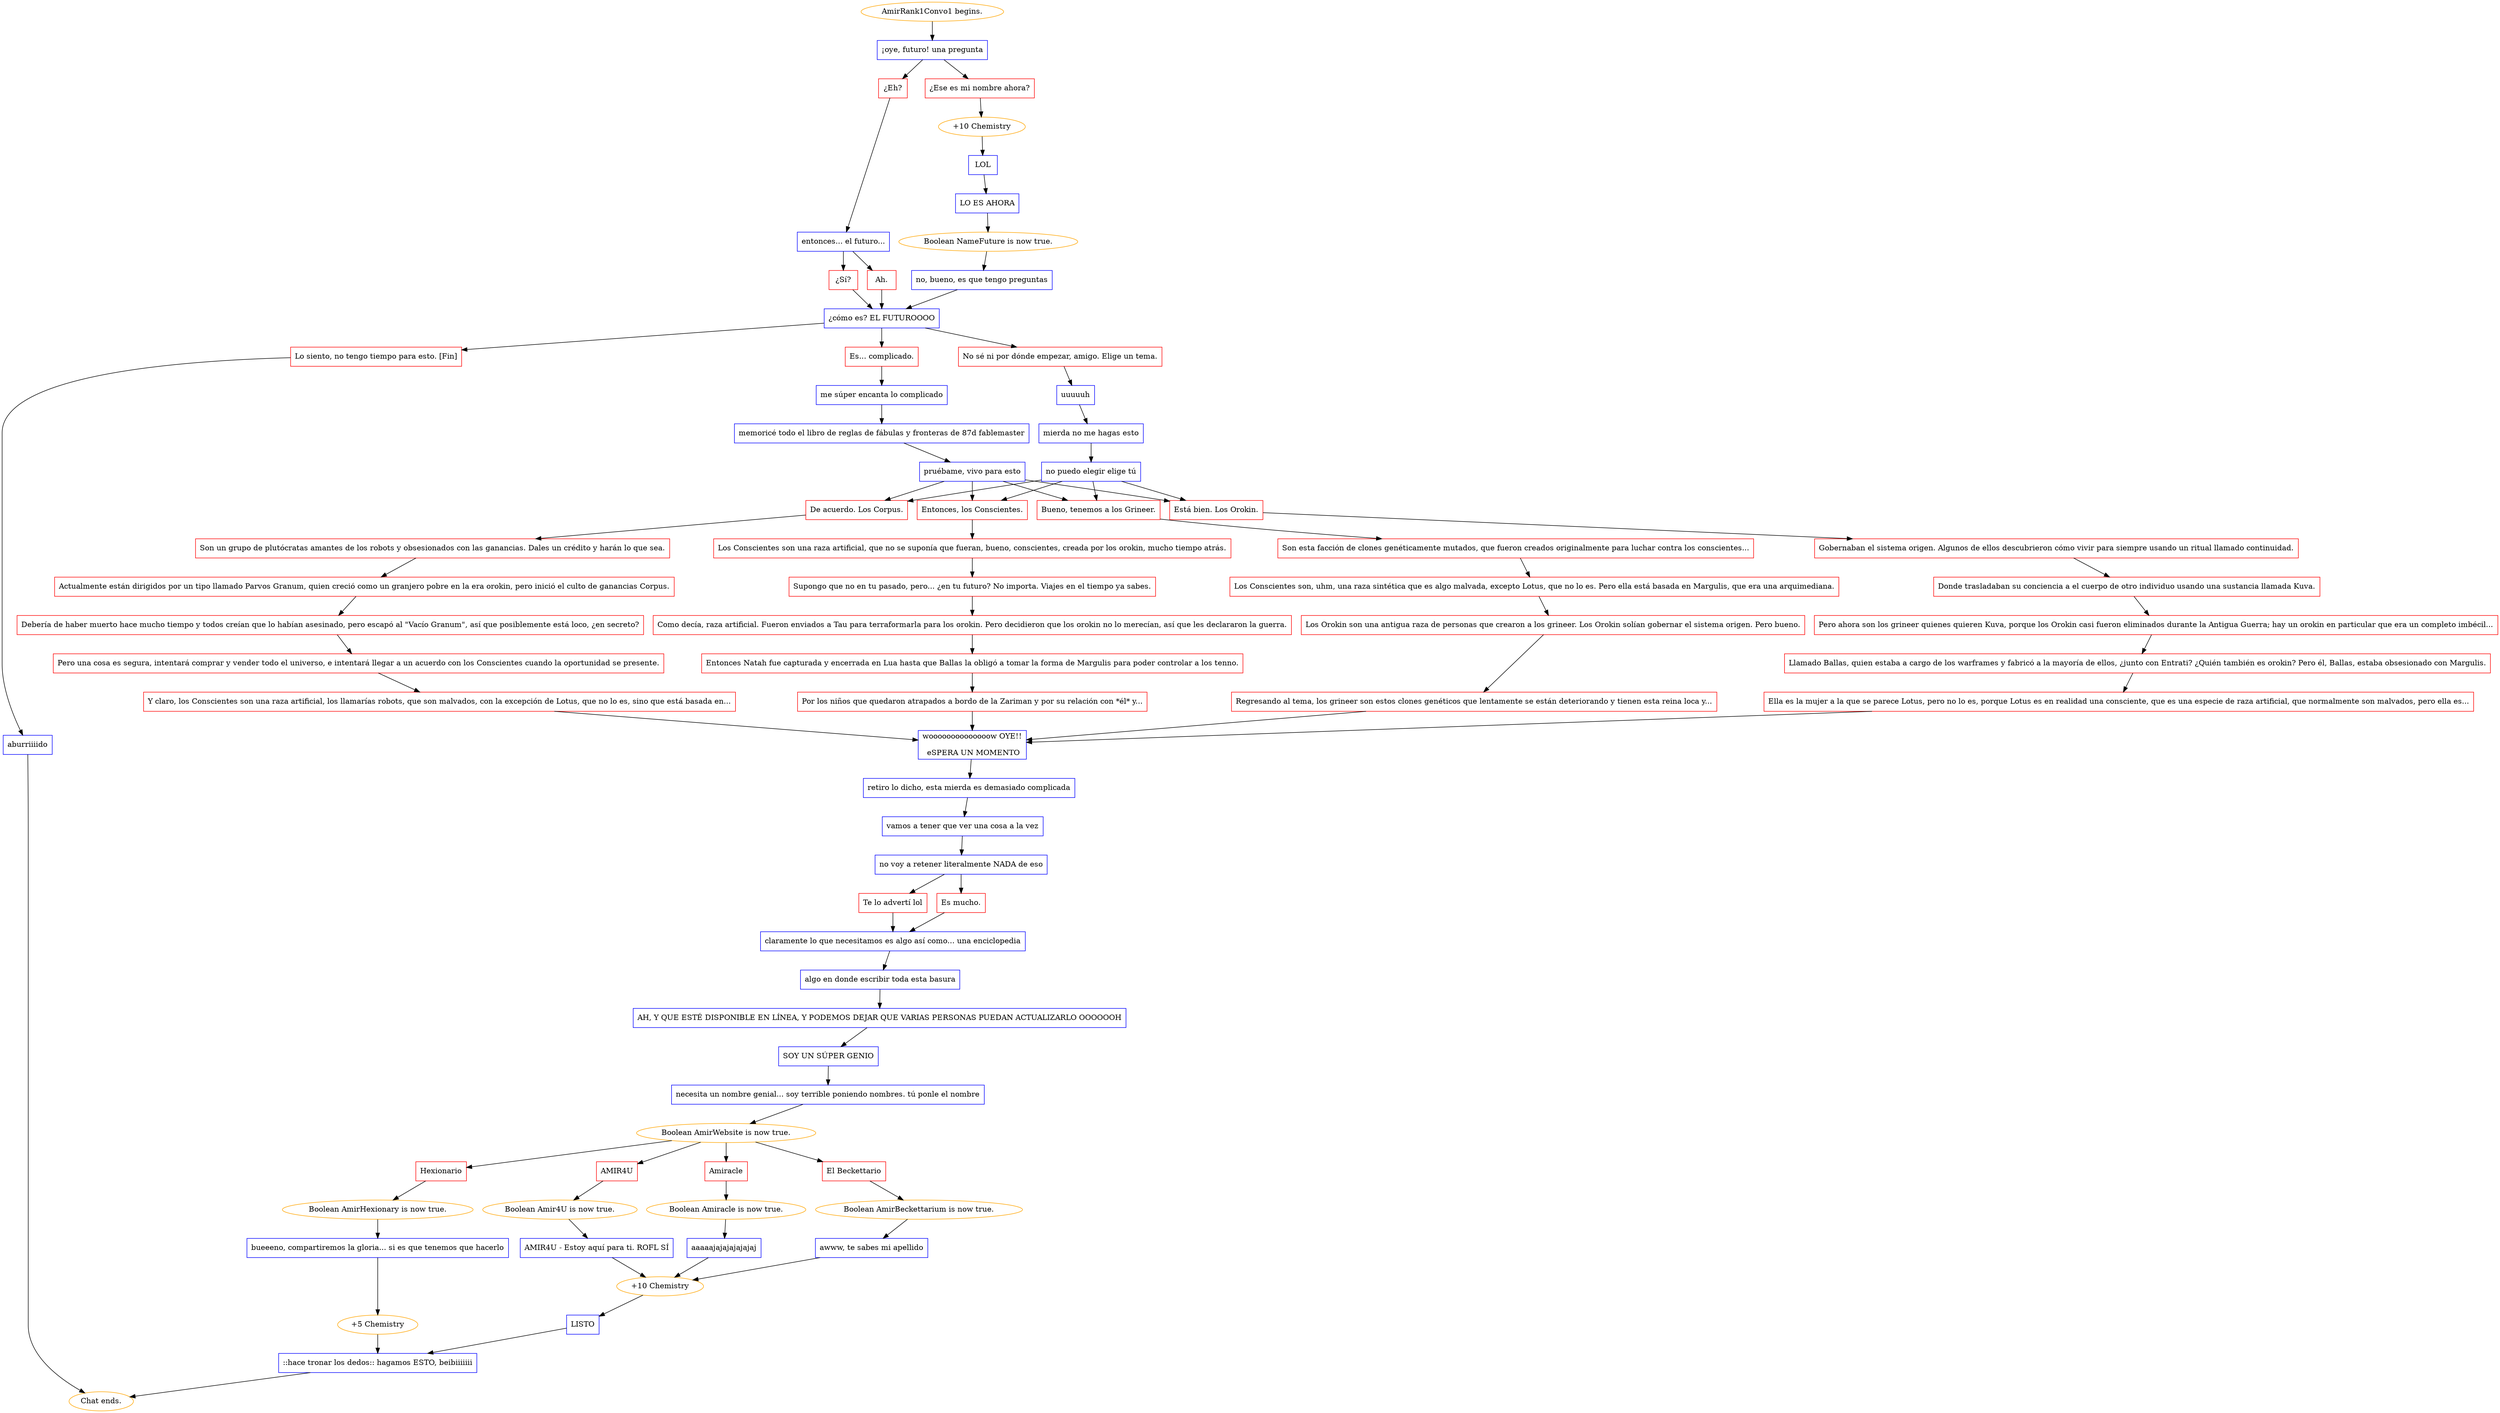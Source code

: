 digraph {
	"AmirRank1Convo1 begins." [color=orange];
		"AmirRank1Convo1 begins." -> j4190080732;
	j4190080732 [label="¡oye, futuro! una pregunta",shape=box,color=blue];
		j4190080732 -> j2472764209;
		j4190080732 -> j2916372126;
	j2472764209 [label="¿Eh?",shape=box,color=red];
		j2472764209 -> j1514113102;
	j2916372126 [label="¿Ese es mi nombre ahora?",shape=box,color=red];
		j2916372126 -> j783252576;
	j1514113102 [label="entonces... el futuro...",shape=box,color=blue];
		j1514113102 -> j370956303;
		j1514113102 -> j1719923066;
	j783252576 [label="+10 Chemistry",color=orange];
		j783252576 -> j4106671124;
	j370956303 [label="Ah.",shape=box,color=red];
		j370956303 -> j3733008468;
	j1719923066 [label="¿Sí?",shape=box,color=red];
		j1719923066 -> j3733008468;
	j4106671124 [label="LOL",shape=box,color=blue];
		j4106671124 -> j3213296170;
	j3733008468 [label="¿cómo es? EL FUTUROOOO",shape=box,color=blue];
		j3733008468 -> j2910466120;
		j3733008468 -> j2376828313;
		j3733008468 -> j3436491834;
	j3213296170 [label="LO ES AHORA",shape=box,color=blue];
		j3213296170 -> j327907904;
	j2910466120 [label="No sé ni por dónde empezar, amigo. Elige un tema.",shape=box,color=red];
		j2910466120 -> j3954998588;
	j2376828313 [label="Es... complicado.",shape=box,color=red];
		j2376828313 -> j2056458905;
	j3436491834 [label="Lo siento, no tengo tiempo para esto. [Fin]",shape=box,color=red];
		j3436491834 -> j2609943571;
	j327907904 [label="Boolean NameFuture is now true.",color=orange];
		j327907904 -> j528514842;
	j3954998588 [label="uuuuuh",shape=box,color=blue];
		j3954998588 -> j4267263131;
	j2056458905 [label="me súper encanta lo complicado",shape=box,color=blue];
		j2056458905 -> j3990309820;
	j2609943571 [label="aburriiiido",shape=box,color=blue];
		j2609943571 -> "Chat ends.";
	j528514842 [label="no, bueno, es que tengo preguntas",shape=box,color=blue];
		j528514842 -> j3733008468;
	j4267263131 [label="mierda no me hagas esto",shape=box,color=blue];
		j4267263131 -> j1018985514;
	j3990309820 [label="memoricé todo el libro de reglas de fábulas y fronteras de 87d fablemaster",shape=box,color=blue];
		j3990309820 -> j1681629530;
	"Chat ends." [color=orange];
	j1018985514 [label="no puedo elegir elige tú",shape=box,color=blue];
		j1018985514 -> j4071195090;
		j1018985514 -> j702887553;
		j1018985514 -> j3498352244;
		j1018985514 -> j412494683;
	j1681629530 [label="pruébame, vivo para esto",shape=box,color=blue];
		j1681629530 -> j4071195090;
		j1681629530 -> j702887553;
		j1681629530 -> j3498352244;
		j1681629530 -> j412494683;
	j4071195090 [label="Está bien. Los Orokin.",shape=box,color=red];
		j4071195090 -> j1709812570;
	j702887553 [label="De acuerdo. Los Corpus.",shape=box,color=red];
		j702887553 -> j1386084816;
	j3498352244 [label="Bueno, tenemos a los Grineer.",shape=box,color=red];
		j3498352244 -> j479786750;
	j412494683 [label="Entonces, los Conscientes.",shape=box,color=red];
		j412494683 -> j1528021915;
	j1709812570 [label="Gobernaban el sistema origen. Algunos de ellos descubrieron cómo vivir para siempre usando un ritual llamado continuidad.",shape=box,color=red];
		j1709812570 -> j2459939086;
	j1386084816 [label="Son un grupo de plutócratas amantes de los robots y obsesionados con las ganancias. Dales un crédito y harán lo que sea.",shape=box,color=red];
		j1386084816 -> j619814525;
	j479786750 [label="Son esta facción de clones genéticamente mutados, que fueron creados originalmente para luchar contra los conscientes...",shape=box,color=red];
		j479786750 -> j2952916723;
	j1528021915 [label="Los Conscientes son una raza artificial, que no se suponía que fueran, bueno, conscientes, creada por los orokin, mucho tiempo atrás.",shape=box,color=red];
		j1528021915 -> j3891217878;
	j2459939086 [label="Donde trasladaban su conciencia a el cuerpo de otro individuo usando una sustancia llamada Kuva.",shape=box,color=red];
		j2459939086 -> j3627268194;
	j619814525 [label="Actualmente están dirigidos por un tipo llamado Parvos Granum, quien creció como un granjero pobre en la era orokin, pero inició el culto de ganancias Corpus.",shape=box,color=red];
		j619814525 -> j2280910034;
	j2952916723 [label="Los Conscientes son, uhm, una raza sintética que es algo malvada, excepto Lotus, que no lo es. Pero ella está basada en Margulis, que era una arquimediana.",shape=box,color=red];
		j2952916723 -> j4289185100;
	j3891217878 [label="Supongo que no en tu pasado, pero... ¿en tu futuro? No importa. Viajes en el tiempo ya sabes.",shape=box,color=red];
		j3891217878 -> j124804543;
	j3627268194 [label="Pero ahora son los grineer quienes quieren Kuva, porque los Orokin casi fueron eliminados durante la Antigua Guerra; hay un orokin en particular que era un completo imbécil...",shape=box,color=red];
		j3627268194 -> j3826217834;
	j2280910034 [label="Debería de haber muerto hace mucho tiempo y todos creían que lo habían asesinado, pero escapó al \"Vacío Granum\", así que posiblemente está loco, ¿en secreto?",shape=box,color=red];
		j2280910034 -> j3480350811;
	j4289185100 [label="Los Orokin son una antigua raza de personas que crearon a los grineer. Los Orokin solían gobernar el sistema origen. Pero bueno.",shape=box,color=red];
		j4289185100 -> j346815645;
	j124804543 [label="Como decía, raza artificial. Fueron enviados a Tau para terraformarla para los orokin. Pero decidieron que los orokin no lo merecían, así que les declararon la guerra.",shape=box,color=red];
		j124804543 -> j2562687714;
	j3826217834 [label="Llamado Ballas, quien estaba a cargo de los warframes y fabricó a la mayoría de ellos, ¿junto con Entrati? ¿Quién también es orokin? Pero él, Ballas, estaba obsesionado con Margulis.",shape=box,color=red];
		j3826217834 -> j188403822;
	j3480350811 [label="Pero una cosa es segura, intentará comprar y vender todo el universo, e intentará llegar a un acuerdo con los Conscientes cuando la oportunidad se presente.",shape=box,color=red];
		j3480350811 -> j3905573426;
	j346815645 [label="Regresando al tema, los grineer son estos clones genéticos que lentamente se están deteriorando y tienen esta reina loca y...",shape=box,color=red];
		j346815645 -> j387670523;
	j2562687714 [label="Entonces Natah fue capturada y encerrada en Lua hasta que Ballas la obligó a tomar la forma de Margulis para poder controlar a los tenno.",shape=box,color=red];
		j2562687714 -> j3624416454;
	j188403822 [label="Ella es la mujer a la que se parece Lotus, pero no lo es, porque Lotus es en realidad una consciente, que es una especie de raza artificial, que normalmente son malvados, pero ella es...",shape=box,color=red];
		j188403822 -> j387670523;
	j3905573426 [label="Y claro, los Conscientes son una raza artificial, los llamarías robots, que son malvados, con la excepción de Lotus, que no lo es, sino que está basada en...",shape=box,color=red];
		j3905573426 -> j387670523;
	j387670523 [label="woooooooooooooow OYE!!
 eSPERA UN MOMENTO",shape=box,color=blue];
		j387670523 -> j4174094969;
	j3624416454 [label="Por los niños que quedaron atrapados a bordo de la Zariman y por su relación con *él* y...",shape=box,color=red];
		j3624416454 -> j387670523;
	j4174094969 [label="retiro lo dicho, esta mierda es demasiado complicada",shape=box,color=blue];
		j4174094969 -> j3156086706;
	j3156086706 [label="vamos a tener que ver una cosa a la vez",shape=box,color=blue];
		j3156086706 -> j1530348973;
	j1530348973 [label="no voy a retener literalmente NADA de eso",shape=box,color=blue];
		j1530348973 -> j3022736145;
		j1530348973 -> j3785684587;
	j3022736145 [label="Te lo advertí lol",shape=box,color=red];
		j3022736145 -> j2979391085;
	j3785684587 [label="Es mucho.",shape=box,color=red];
		j3785684587 -> j2979391085;
	j2979391085 [label="claramente lo que necesitamos es algo así como... una enciclopedia",shape=box,color=blue];
		j2979391085 -> j182392558;
	j182392558 [label="algo en donde escribir toda esta basura",shape=box,color=blue];
		j182392558 -> j4205897719;
	j4205897719 [label="AH, Y QUE ESTÉ DISPONIBLE EN LÍNEA, Y PODEMOS DEJAR QUE VARIAS PERSONAS PUEDAN ACTUALIZARLO OOOOOOH",shape=box,color=blue];
		j4205897719 -> j729554533;
	j729554533 [label="SOY UN SÚPER GENIO",shape=box,color=blue];
		j729554533 -> j1466083578;
	j1466083578 [label="necesita un nombre genial... soy terrible poniendo nombres. tú ponle el nombre",shape=box,color=blue];
		j1466083578 -> j3190503031;
	j3190503031 [label="Boolean AmirWebsite is now true.",color=orange];
		j3190503031 -> j1604154827;
		j3190503031 -> j1371993171;
		j3190503031 -> j461383981;
		j3190503031 -> j3755729291;
	j1604154827 [label="Hexionario",shape=box,color=red];
		j1604154827 -> j108269825;
	j1371993171 [label="AMIR4U",shape=box,color=red];
		j1371993171 -> j217785820;
	j461383981 [label="Amiracle",shape=box,color=red];
		j461383981 -> j418592772;
	j3755729291 [label="El Beckettario",shape=box,color=red];
		j3755729291 -> j89061471;
	j108269825 [label="Boolean AmirHexionary is now true.",color=orange];
		j108269825 -> j2339510798;
	j217785820 [label="Boolean Amir4U is now true.",color=orange];
		j217785820 -> j688947689;
	j418592772 [label="Boolean Amiracle is now true.",color=orange];
		j418592772 -> j3542228089;
	j89061471 [label="Boolean AmirBeckettarium is now true.",color=orange];
		j89061471 -> j2011634164;
	j2339510798 [label="bueeeno, compartiremos la gloria... si es que tenemos que hacerlo",shape=box,color=blue];
		j2339510798 -> j2303709291;
	j688947689 [label="AMIR4U - Estoy aquí para ti. ROFL SÍ",shape=box,color=blue];
		j688947689 -> j3048246178;
	j3542228089 [label="aaaaajajajajajajaj",shape=box,color=blue];
		j3542228089 -> j3048246178;
	j2011634164 [label="awww, te sabes mi apellido",shape=box,color=blue];
		j2011634164 -> j3048246178;
	j2303709291 [label="+5 Chemistry",color=orange];
		j2303709291 -> j3080408856;
	j3048246178 [label="+10 Chemistry",color=orange];
		j3048246178 -> j829215391;
	j3080408856 [label="::hace tronar los dedos:: hagamos ESTO, beibiiiiiii",shape=box,color=blue];
		j3080408856 -> "Chat ends.";
	j829215391 [label="LISTO",shape=box,color=blue];
		j829215391 -> j3080408856;
}
